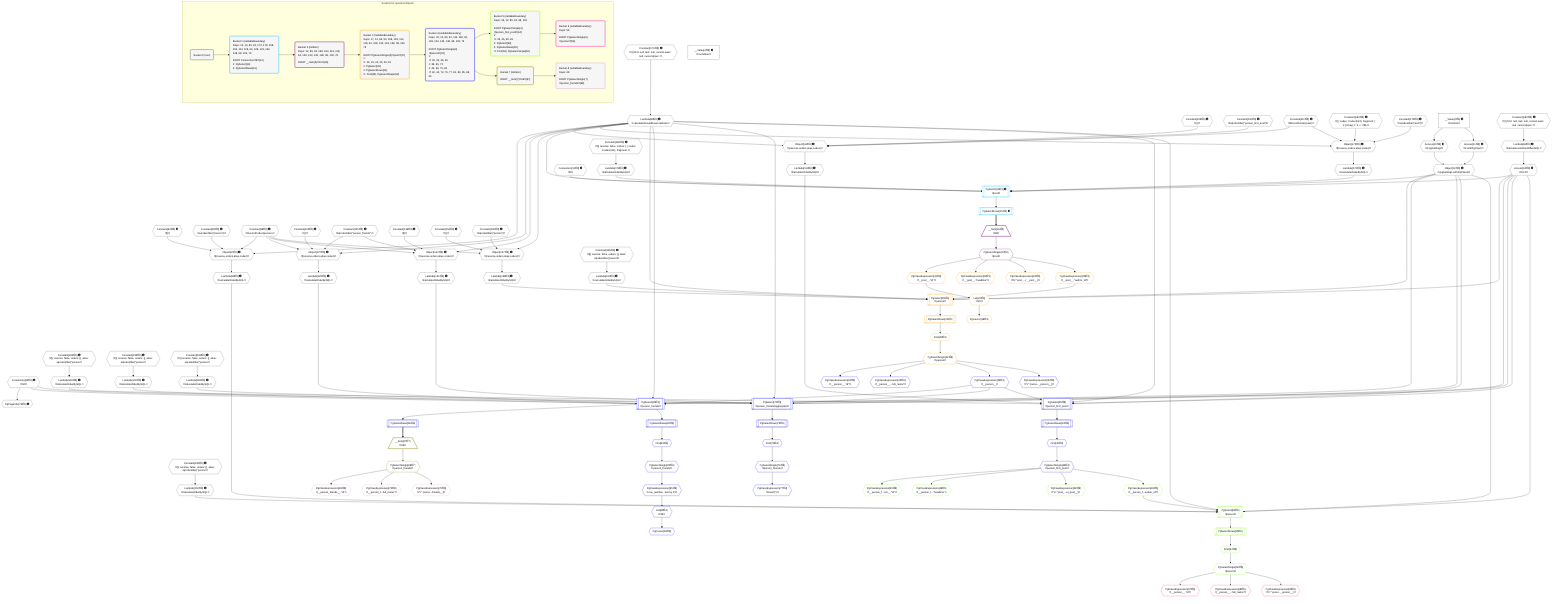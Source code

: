 %%{init: {'themeVariables': { 'fontSize': '12px'}}}%%
graph TD
    classDef path fill:#eee,stroke:#000,color:#000
    classDef plan fill:#fff,stroke-width:1px,color:#000
    classDef itemplan fill:#fff,stroke-width:2px,color:#000
    classDef unbatchedplan fill:#dff,stroke-width:1px,color:#000
    classDef sideeffectplan fill:#fcc,stroke-width:2px,color:#000
    classDef bucket fill:#f6f6f6,color:#000,stroke-width:2px,text-align:left


    %% plan dependencies
    Object97{{"Object[97∈0] ➊<br />ᐸ{reverse,orders,alias,codec}ᐳ"}}:::plan
    Lambda89{{"Lambda[89∈0] ➊<br />ᐸcalculateShouldReverseOrderᐳ"}}:::plan
    Constant94{{"Constant[94∈0] ➊<br />ᐸ[]ᐳ"}}:::plan
    Constant95{{"Constant[95∈0] ➊<br />ᐸsql.identifier(”person”)ᐳ"}}:::plan
    Constant96{{"Constant[96∈0] ➊<br />ᐸRecordCodec(person)ᐳ"}}:::plan
    Lambda89 & Constant94 & Constant95 & Constant96 --> Object97
    Object112{{"Object[112∈0] ➊<br />ᐸ{reverse,orders,alias,codec}ᐳ"}}:::plan
    Constant109{{"Constant[109∈0] ➊<br />ᐸ[]ᐳ"}}:::plan
    Constant110{{"Constant[110∈0] ➊<br />ᐸsql.identifier(”person_first_post”)ᐳ"}}:::plan
    Constant111{{"Constant[111∈0] ➊<br />ᐸRecordCodec(post)ᐳ"}}:::plan
    Lambda89 & Constant109 & Constant110 & Constant111 --> Object112
    Object127{{"Object[127∈0] ➊<br />ᐸ{reverse,orders,alias,codec}ᐳ"}}:::plan
    Constant124{{"Constant[124∈0] ➊<br />ᐸ[]ᐳ"}}:::plan
    Constant125{{"Constant[125∈0] ➊<br />ᐸsql.identifier(”person_friends”)ᐳ"}}:::plan
    Lambda89 & Constant124 & Constant125 & Constant96 --> Object127
    Object142{{"Object[142∈0] ➊<br />ᐸ{reverse,orders,alias,codec}ᐳ"}}:::plan
    Constant139{{"Constant[139∈0] ➊<br />ᐸ[]ᐳ"}}:::plan
    Lambda89 & Constant139 & Constant125 & Constant96 --> Object142
    Object157{{"Object[157∈0] ➊<br />ᐸ{reverse,orders,alias,codec}ᐳ"}}:::plan
    Constant154{{"Constant[154∈0] ➊<br />ᐸ[]ᐳ"}}:::plan
    Constant155{{"Constant[155∈0] ➊<br />ᐸsql.identifier(”person”)ᐳ"}}:::plan
    Lambda89 & Constant154 & Constant155 & Constant96 --> Object157
    Object172{{"Object[172∈0] ➊<br />ᐸ{reverse,orders,alias,codec}ᐳ"}}:::plan
    Constant169{{"Constant[169∈0] ➊<br />ᐸ[ { codec: Codec(int4), fragment: { n: [Array], f: 0, c: 266ᐳ"}}:::plan
    Constant170{{"Constant[170∈0] ➊<br />ᐸsql.identifier(”post”)ᐳ"}}:::plan
    Lambda89 & Constant169 & Constant170 & Constant111 --> Object172
    Object12{{"Object[12∈0] ➊<br />ᐸ{pgSettings,withPgClient}ᐳ"}}:::plan
    Access10{{"Access[10∈0] ➊<br />ᐸ2.pgSettingsᐳ"}}:::plan
    Access11{{"Access[11∈0] ➊<br />ᐸ2.withPgClientᐳ"}}:::plan
    Access10 & Access11 --> Object12
    __Value2["__Value[2∈0] ➊<br />ᐸcontextᐳ"]:::plan
    __Value2 --> Access10
    __Value2 --> Access11
    PgPageInfo79{{"PgPageInfo[79∈0] ➊"}}:::plan
    Connection64{{"Connection[64∈0] ➊<br />ᐸ62ᐳ"}}:::plan
    Connection64 --> PgPageInfo79
    Constant179{{"Constant[179∈0] ➊<br />ᐸ§{ first: null, last: null, cursorLower: null, cursorUpper: ᐳ"}}:::plan
    Constant179 --> Lambda89
    Lambda92{{"Lambda[92∈0] ➊<br />ᐸcalculateLimitAndOffsetSQLᐳ"}}:::plan
    Constant180{{"Constant[180∈0] ➊<br />ᐸ§{ first: null, last: null, cursorLower: null, cursorUpper: ᐳ"}}:::plan
    Constant180 --> Lambda92
    Access93{{"Access[93∈0] ➊<br />ᐸ92.0ᐳ"}}:::plan
    Lambda92 --> Access93
    Lambda98{{"Lambda[98∈0] ➊<br />ᐸcalculateOrderBySQLᐳ"}}:::plan
    Object97 --> Lambda98
    Lambda103{{"Lambda[103∈0] ➊<br />ᐸcalculateOrderBySQLᐳ"}}:::plan
    Constant181{{"Constant[181∈0] ➊<br />ᐸ§{ reverse: false, orders: [], alias: sql.identifier(”personᐳ"}}:::plan
    Constant181 --> Lambda103
    Lambda113{{"Lambda[113∈0] ➊<br />ᐸcalculateOrderBySQLᐳ"}}:::plan
    Object112 --> Lambda113
    Lambda118{{"Lambda[118∈0] ➊<br />ᐸcalculateOrderBySQLᐳ"}}:::plan
    Constant182{{"Constant[182∈0] ➊<br />ᐸ§{ reverse: false, orders: [], alias: sql.identifier(”personᐳ"}}:::plan
    Constant182 --> Lambda118
    Lambda128{{"Lambda[128∈0] ➊<br />ᐸcalculateOrderBySQLᐳ"}}:::plan
    Object127 --> Lambda128
    Lambda133{{"Lambda[133∈0] ➊<br />ᐸcalculateOrderBySQLᐳ"}}:::plan
    Constant183{{"Constant[183∈0] ➊<br />ᐸ§{ reverse: false, orders: [], alias: sql.identifier(”personᐳ"}}:::plan
    Constant183 --> Lambda133
    Lambda143{{"Lambda[143∈0] ➊<br />ᐸcalculateOrderBySQLᐳ"}}:::plan
    Object142 --> Lambda143
    Lambda148{{"Lambda[148∈0] ➊<br />ᐸcalculateOrderBySQLᐳ"}}:::plan
    Constant184{{"Constant[184∈0] ➊<br />ᐸ§{ reverse: false, orders: [], alias: sql.identifier(”personᐳ"}}:::plan
    Constant184 --> Lambda148
    Lambda158{{"Lambda[158∈0] ➊<br />ᐸcalculateOrderBySQLᐳ"}}:::plan
    Object157 --> Lambda158
    Lambda163{{"Lambda[163∈0] ➊<br />ᐸcalculateOrderBySQLᐳ"}}:::plan
    Constant185{{"Constant[185∈0] ➊<br />ᐸ§{ reverse: false, orders: [], alias: sql.identifier(”personᐳ"}}:::plan
    Constant185 --> Lambda163
    Lambda173{{"Lambda[173∈0] ➊<br />ᐸcalculateOrderBySQLᐳ"}}:::plan
    Object172 --> Lambda173
    Lambda178{{"Lambda[178∈0] ➊<br />ᐸcalculateOrderBySQLᐳ"}}:::plan
    Constant186{{"Constant[186∈0] ➊<br />ᐸ§{ reverse: false, orders: [ { codec: Codec(int4), fragment:ᐳ"}}:::plan
    Constant186 --> Lambda178
    __Value4["__Value[4∈0] ➊<br />ᐸrootValueᐳ"]:::plan
    Connection13{{"Connection[13∈0] ➊<br />ᐸ9ᐳ"}}:::plan
    PgSelect14[["PgSelect[14∈1] ➊<br />ᐸpostᐳ"]]:::plan
    Object12 & Connection13 & Lambda89 & Access93 & Lambda173 & Lambda178 --> PgSelect14
    PgSelectRows15[["PgSelectRows[15∈1] ➊"]]:::plan
    PgSelect14 --> PgSelectRows15
    __Item16[/"__Item[16∈2]<br />ᐸ15ᐳ"\]:::itemplan
    PgSelectRows15 ==> __Item16
    PgSelectSingle17{{"PgSelectSingle[17∈2]<br />ᐸpostᐳ"}}:::plan
    __Item16 --> PgSelectSingle17
    PgSelect26[["PgSelect[26∈3]<br />ᐸpersonᐳ"]]:::plan
    PgClassExpression25{{"PgClassExpression[25∈3]<br />ᐸ__post__.”author_id”ᐳ"}}:::plan
    Object12 & PgClassExpression25 & Lambda89 & Access93 & Lambda158 & Lambda163 --> PgSelect26
    PgCursor18{{"PgCursor[18∈3]"}}:::plan
    List20{{"List[20∈3]<br />ᐸ19ᐳ"}}:::plan
    List20 --> PgCursor18
    PgClassExpression19{{"PgClassExpression[19∈3]<br />ᐸ__post__.”id”ᐳ"}}:::plan
    PgSelectSingle17 --> PgClassExpression19
    PgClassExpression19 --> List20
    PgClassExpression22{{"PgClassExpression[22∈3]<br />ᐸ__post__.”headline”ᐳ"}}:::plan
    PgSelectSingle17 --> PgClassExpression22
    PgClassExpression24{{"PgClassExpression[24∈3]<br />ᐸ”a”.”post_...(__post__)ᐳ"}}:::plan
    PgSelectSingle17 --> PgClassExpression24
    PgSelectSingle17 --> PgClassExpression25
    First30{{"First[30∈3]"}}:::plan
    PgSelectRows31[["PgSelectRows[31∈3]"]]:::plan
    PgSelectRows31 --> First30
    PgSelect26 --> PgSelectRows31
    PgSelectSingle32{{"PgSelectSingle[32∈3]<br />ᐸpersonᐳ"}}:::plan
    First30 --> PgSelectSingle32
    PgSelect65[["PgSelect[65∈4]<br />ᐸperson_friendsᐳ"]]:::plan
    PgClassExpression35{{"PgClassExpression[35∈4]<br />ᐸ__person__ᐳ"}}:::plan
    Object12 & PgClassExpression35 & Connection64 & Lambda89 & Access93 & Lambda128 & Lambda133 --> PgSelect65
    PgSelect73[["PgSelect[73∈4]<br />ᐸperson_friends(aggregate)ᐳ"]]:::plan
    Object12 & PgClassExpression35 & Connection64 & Lambda89 & Access93 & Lambda143 & Lambda148 --> PgSelect73
    PgSelect38[["PgSelect[38∈4]<br />ᐸperson_first_postᐳ"]]:::plan
    Object12 & PgClassExpression35 & Lambda89 & Access93 & Lambda113 & Lambda118 --> PgSelect38
    PgClassExpression33{{"PgClassExpression[33∈4]<br />ᐸ__person__.”id”ᐳ"}}:::plan
    PgSelectSingle32 --> PgClassExpression33
    PgClassExpression34{{"PgClassExpression[34∈4]<br />ᐸ__person__...full_name”ᐳ"}}:::plan
    PgSelectSingle32 --> PgClassExpression34
    PgSelectSingle32 --> PgClassExpression35
    PgClassExpression36{{"PgClassExpression[36∈4]<br />ᐸ”c”.”perso..._person__)ᐳ"}}:::plan
    PgSelectSingle32 --> PgClassExpression36
    First42{{"First[42∈4]"}}:::plan
    PgSelectRows43[["PgSelectRows[43∈4]"]]:::plan
    PgSelectRows43 --> First42
    PgSelect38 --> PgSelectRows43
    PgSelectSingle44{{"PgSelectSingle[44∈4]<br />ᐸperson_first_postᐳ"}}:::plan
    First42 --> PgSelectSingle44
    PgSelectRows66[["PgSelectRows[66∈4]"]]:::plan
    PgSelect65 --> PgSelectRows66
    First74{{"First[74∈4]"}}:::plan
    PgSelectRows75[["PgSelectRows[75∈4]"]]:::plan
    PgSelectRows75 --> First74
    PgSelect73 --> PgSelectRows75
    PgSelectSingle76{{"PgSelectSingle[76∈4]<br />ᐸperson_friendsᐳ"}}:::plan
    First74 --> PgSelectSingle76
    PgClassExpression77{{"PgClassExpression[77∈4]<br />ᐸcount(*)ᐳ"}}:::plan
    PgSelectSingle76 --> PgClassExpression77
    First81{{"First[81∈4]"}}:::plan
    PgSelectRows82[["PgSelectRows[82∈4]"]]:::plan
    PgSelectRows82 --> First81
    PgSelect65 --> PgSelectRows82
    PgSelectSingle83{{"PgSelectSingle[83∈4]<br />ᐸperson_friendsᐳ"}}:::plan
    First81 --> PgSelectSingle83
    PgCursor84{{"PgCursor[84∈4]"}}:::plan
    List86{{"List[86∈4]<br />ᐸ85ᐳ"}}:::plan
    List86 --> PgCursor84
    PgClassExpression85{{"PgClassExpression[85∈4]<br />ᐸrow_number...tion by 1)ᐳ"}}:::plan
    PgSelectSingle83 --> PgClassExpression85
    PgClassExpression85 --> List86
    PgSelect50[["PgSelect[50∈5]<br />ᐸpersonᐳ"]]:::plan
    PgClassExpression49{{"PgClassExpression[49∈5]<br />ᐸ__person_f...author_id”ᐳ"}}:::plan
    Object12 & PgClassExpression49 & Lambda89 & Access93 & Lambda98 & Lambda103 --> PgSelect50
    PgClassExpression45{{"PgClassExpression[45∈5]<br />ᐸ__person_f...ost__.”id”ᐳ"}}:::plan
    PgSelectSingle44 --> PgClassExpression45
    PgClassExpression46{{"PgClassExpression[46∈5]<br />ᐸ__person_f...”headline”ᐳ"}}:::plan
    PgSelectSingle44 --> PgClassExpression46
    PgClassExpression48{{"PgClassExpression[48∈5]<br />ᐸ”a”.”post_...st_post__)ᐳ"}}:::plan
    PgSelectSingle44 --> PgClassExpression48
    PgSelectSingle44 --> PgClassExpression49
    First54{{"First[54∈5]"}}:::plan
    PgSelectRows55[["PgSelectRows[55∈5]"]]:::plan
    PgSelectRows55 --> First54
    PgSelect50 --> PgSelectRows55
    PgSelectSingle56{{"PgSelectSingle[56∈5]<br />ᐸpersonᐳ"}}:::plan
    First54 --> PgSelectSingle56
    PgClassExpression57{{"PgClassExpression[57∈6]<br />ᐸ__person__.”id”ᐳ"}}:::plan
    PgSelectSingle56 --> PgClassExpression57
    PgClassExpression58{{"PgClassExpression[58∈6]<br />ᐸ__person__...full_name”ᐳ"}}:::plan
    PgSelectSingle56 --> PgClassExpression58
    PgClassExpression60{{"PgClassExpression[60∈6]<br />ᐸ”c”.”perso..._person__)ᐳ"}}:::plan
    PgSelectSingle56 --> PgClassExpression60
    __Item67[/"__Item[67∈7]<br />ᐸ66ᐳ"\]:::itemplan
    PgSelectRows66 ==> __Item67
    PgSelectSingle68{{"PgSelectSingle[68∈7]<br />ᐸperson_friendsᐳ"}}:::plan
    __Item67 --> PgSelectSingle68
    PgClassExpression69{{"PgClassExpression[69∈8]<br />ᐸ__person_friends__.”id”ᐳ"}}:::plan
    PgSelectSingle68 --> PgClassExpression69
    PgClassExpression70{{"PgClassExpression[70∈8]<br />ᐸ__person_f...full_name”ᐳ"}}:::plan
    PgSelectSingle68 --> PgClassExpression70
    PgClassExpression72{{"PgClassExpression[72∈8]<br />ᐸ”c”.”perso...friends__)ᐳ"}}:::plan
    PgSelectSingle68 --> PgClassExpression72

    %% define steps

    subgraph "Buckets for queries/v4/posts"
    Bucket0("Bucket 0 (root)"):::bucket
    classDef bucket0 stroke:#696969
    class Bucket0,__Value2,__Value4,Access10,Access11,Object12,Connection13,Connection64,PgPageInfo79,Lambda89,Lambda92,Access93,Constant94,Constant95,Constant96,Object97,Lambda98,Lambda103,Constant109,Constant110,Constant111,Object112,Lambda113,Lambda118,Constant124,Constant125,Object127,Lambda128,Lambda133,Constant139,Object142,Lambda143,Lambda148,Constant154,Constant155,Object157,Lambda158,Lambda163,Constant169,Constant170,Object172,Lambda173,Lambda178,Constant179,Constant180,Constant181,Constant182,Constant183,Constant184,Constant185,Constant186 bucket0
    Bucket1("Bucket 1 (nullableBoundary)<br />Deps: 12, 13, 89, 93, 173, 178, 158, 163, 113, 118, 64, 128, 133, 143, 148, 98, 103, 79<br /><br />ROOT Connectionᐸ9ᐳ[13]<br />1: PgSelect[14]<br />2: PgSelectRows[15]"):::bucket
    classDef bucket1 stroke:#00bfff
    class Bucket1,PgSelect14,PgSelectRows15 bucket1
    Bucket2("Bucket 2 (listItem)<br />Deps: 12, 89, 93, 158, 163, 113, 118, 64, 128, 133, 143, 148, 98, 103, 79<br /><br />ROOT __Item{2}ᐸ15ᐳ[16]"):::bucket
    classDef bucket2 stroke:#7f007f
    class Bucket2,__Item16,PgSelectSingle17 bucket2
    Bucket3("Bucket 3 (nullableBoundary)<br />Deps: 17, 12, 89, 93, 158, 163, 113, 118, 64, 128, 133, 143, 148, 98, 103, 79<br /><br />ROOT PgSelectSingle{2}ᐸpostᐳ[17]<br />1: <br />ᐳ: 19, 22, 24, 25, 20, 18<br />2: PgSelect[26]<br />3: PgSelectRows[31]<br />ᐳ: First[30], PgSelectSingle[32]"):::bucket
    classDef bucket3 stroke:#ffa500
    class Bucket3,PgCursor18,PgClassExpression19,List20,PgClassExpression22,PgClassExpression24,PgClassExpression25,PgSelect26,First30,PgSelectRows31,PgSelectSingle32 bucket3
    Bucket4("Bucket 4 (nullableBoundary)<br />Deps: 32, 12, 89, 93, 113, 118, 64, 128, 133, 143, 148, 98, 103, 79<br /><br />ROOT PgSelectSingle{3}ᐸpersonᐳ[32]<br />1: <br />ᐳ: 33, 34, 35, 36<br />2: 38, 65, 73<br />3: 43, 66, 75, 82<br />ᐳ: 42, 44, 74, 76, 77, 81, 83, 85, 86, 84"):::bucket
    classDef bucket4 stroke:#0000ff
    class Bucket4,PgClassExpression33,PgClassExpression34,PgClassExpression35,PgClassExpression36,PgSelect38,First42,PgSelectRows43,PgSelectSingle44,PgSelect65,PgSelectRows66,PgSelect73,First74,PgSelectRows75,PgSelectSingle76,PgClassExpression77,First81,PgSelectRows82,PgSelectSingle83,PgCursor84,PgClassExpression85,List86 bucket4
    Bucket5("Bucket 5 (nullableBoundary)<br />Deps: 44, 12, 89, 93, 98, 103<br /><br />ROOT PgSelectSingle{4}ᐸperson_first_postᐳ[44]<br />1: <br />ᐳ: 45, 46, 48, 49<br />2: PgSelect[50]<br />3: PgSelectRows[55]<br />ᐳ: First[54], PgSelectSingle[56]"):::bucket
    classDef bucket5 stroke:#7fff00
    class Bucket5,PgClassExpression45,PgClassExpression46,PgClassExpression48,PgClassExpression49,PgSelect50,First54,PgSelectRows55,PgSelectSingle56 bucket5
    Bucket6("Bucket 6 (nullableBoundary)<br />Deps: 56<br /><br />ROOT PgSelectSingle{5}ᐸpersonᐳ[56]"):::bucket
    classDef bucket6 stroke:#ff1493
    class Bucket6,PgClassExpression57,PgClassExpression58,PgClassExpression60 bucket6
    Bucket7("Bucket 7 (listItem)<br /><br />ROOT __Item{7}ᐸ66ᐳ[67]"):::bucket
    classDef bucket7 stroke:#808000
    class Bucket7,__Item67,PgSelectSingle68 bucket7
    Bucket8("Bucket 8 (nullableBoundary)<br />Deps: 68<br /><br />ROOT PgSelectSingle{7}ᐸperson_friendsᐳ[68]"):::bucket
    classDef bucket8 stroke:#dda0dd
    class Bucket8,PgClassExpression69,PgClassExpression70,PgClassExpression72 bucket8
    Bucket0 --> Bucket1
    Bucket1 --> Bucket2
    Bucket2 --> Bucket3
    Bucket3 --> Bucket4
    Bucket4 --> Bucket5 & Bucket7
    Bucket5 --> Bucket6
    Bucket7 --> Bucket8
    end